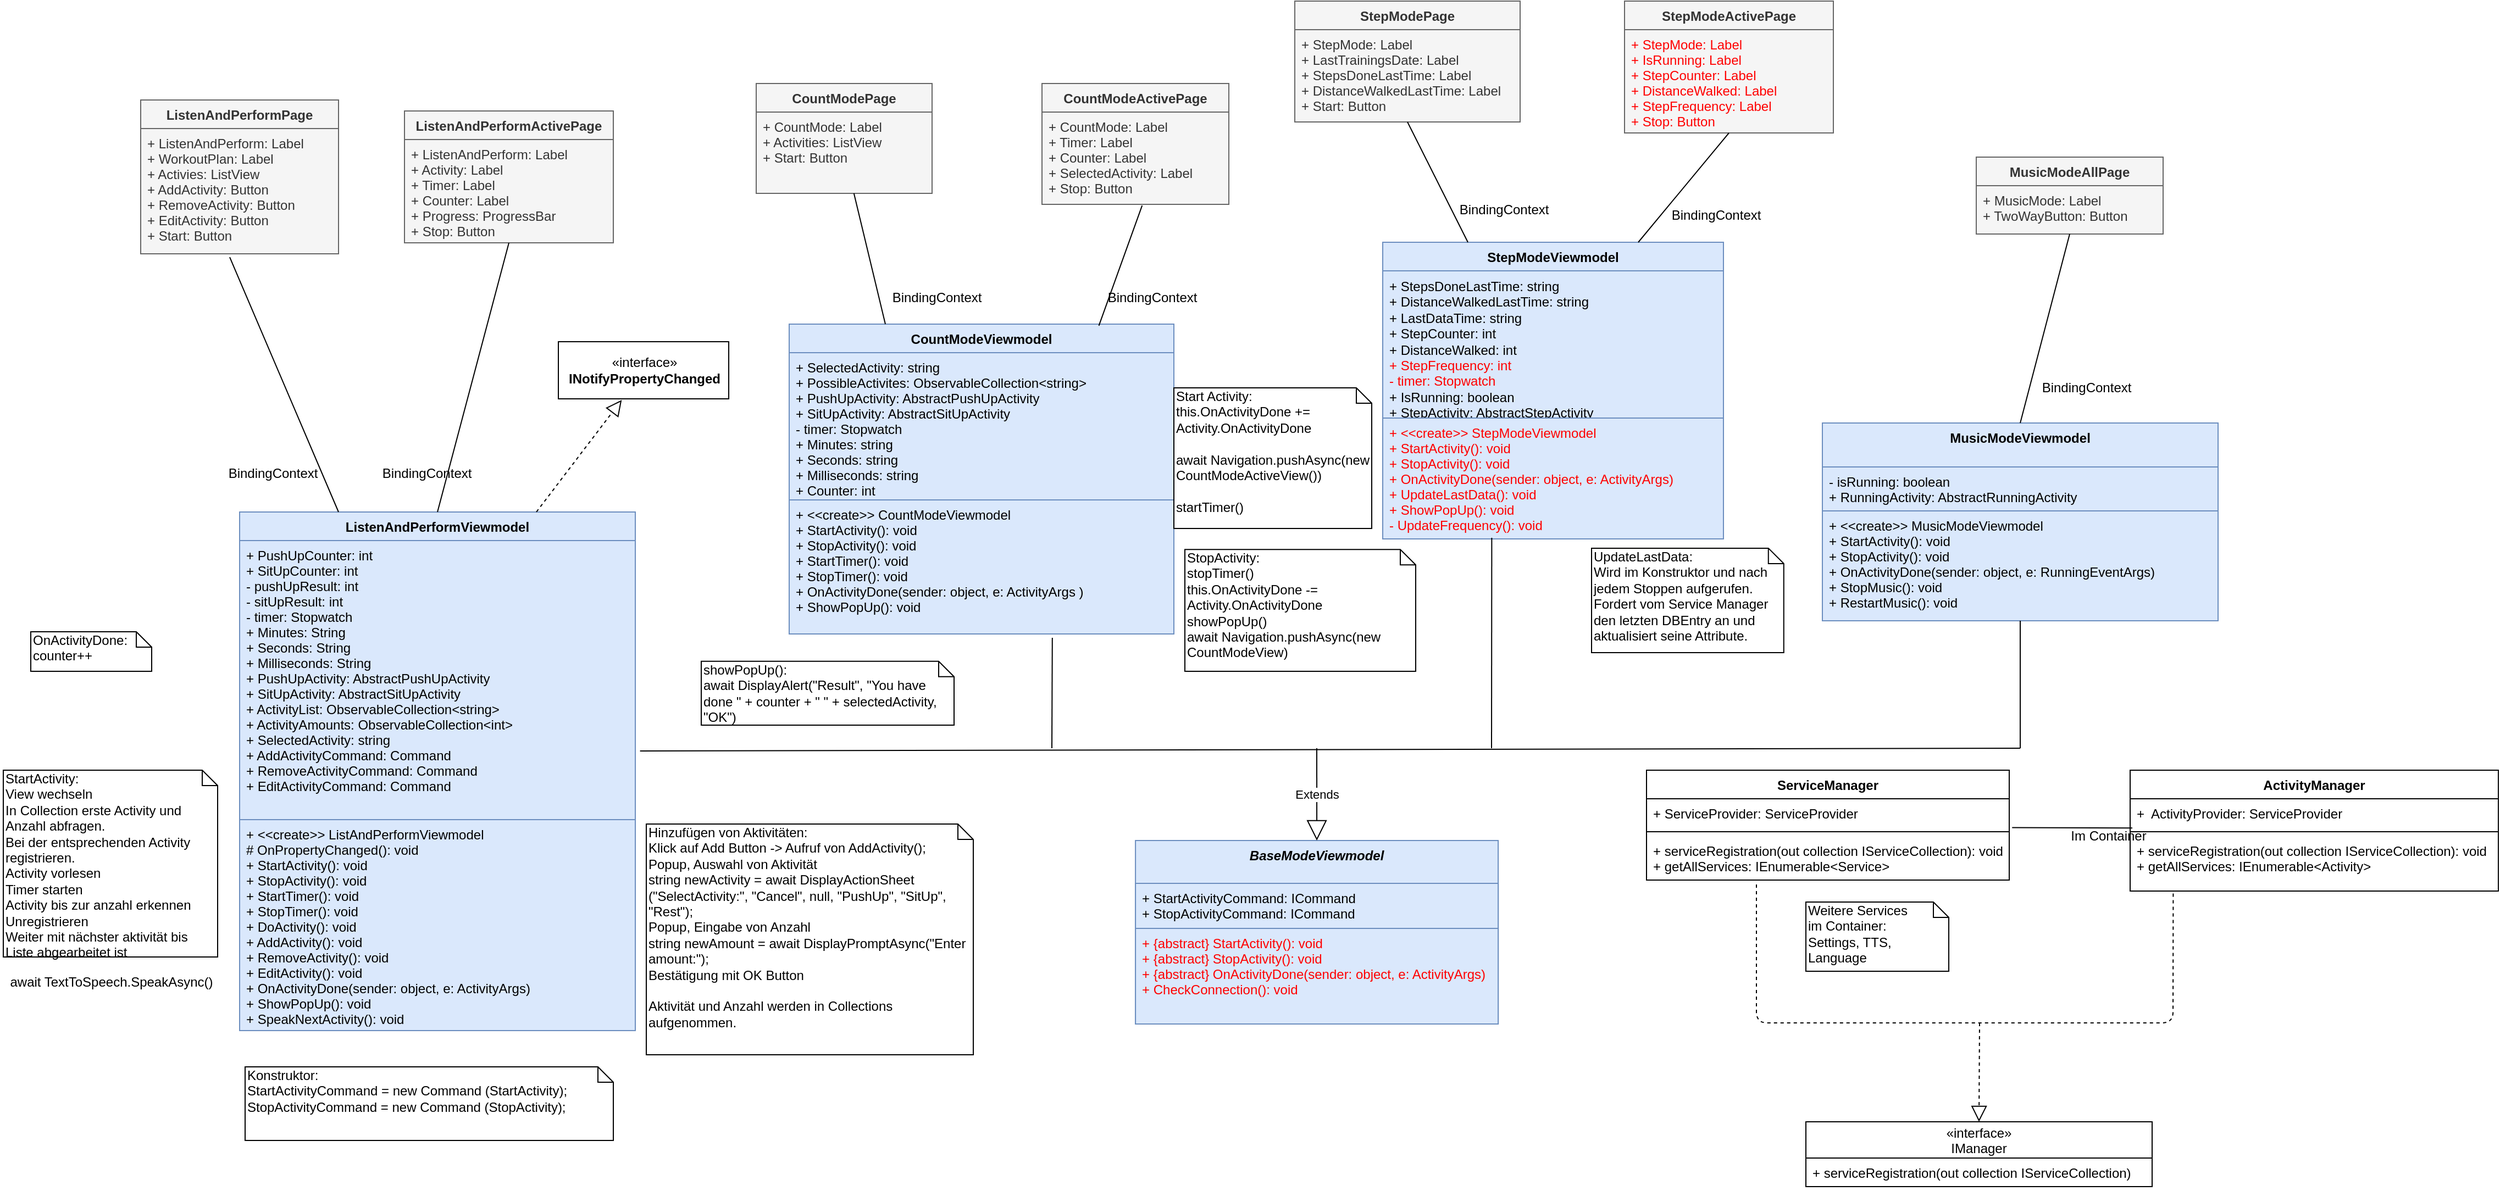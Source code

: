 <mxfile version="12.4.3" type="device" pages="1"><diagram id="o2YQhcA52Jo6fh41nkvI" name="Page-1"><mxGraphModel dx="1221" dy="587" grid="1" gridSize="10" guides="1" tooltips="1" connect="1" arrows="1" fold="1" page="1" pageScale="1" pageWidth="827" pageHeight="1169" math="0" shadow="0"><root><mxCell id="0"/><mxCell id="1" parent="0"/><mxCell id="UJqYixKBsqSY4lHeq_AK-1" value="CountModeViewmodel&#10;" style="swimlane;fontStyle=1;align=center;verticalAlign=top;childLayout=stackLayout;horizontal=1;startSize=26;horizontalStack=0;resizeParent=1;resizeParentMax=0;resizeLast=0;collapsible=1;marginBottom=0;fillColor=#dae8fc;strokeColor=#6c8ebf;" parent="1" vertex="1"><mxGeometry x="760" y="354" width="350" height="282" as="geometry"/></mxCell><mxCell id="UJqYixKBsqSY4lHeq_AK-2" value="+ SelectedActivity: string&#10;+ PossibleActivites: ObservableCollection&lt;string&gt;&#10;+ PushUpActivity: AbstractPushUpActivity&#10;+ SitUpActivity: AbstractSitUpActivity&#10;- timer: Stopwatch&#10;+ Minutes: string&#10;+ Seconds: string&#10;+ Milliseconds: string&#10;+ Counter: int" style="text;strokeColor=#6c8ebf;fillColor=#dae8fc;align=left;verticalAlign=top;spacingLeft=4;spacingRight=4;overflow=hidden;rotatable=0;points=[[0,0.5],[1,0.5]];portConstraint=eastwest;" parent="UJqYixKBsqSY4lHeq_AK-1" vertex="1"><mxGeometry y="26" width="350" height="134" as="geometry"/></mxCell><mxCell id="UJqYixKBsqSY4lHeq_AK-3" value="" style="line;strokeWidth=1;fillColor=#dae8fc;align=left;verticalAlign=middle;spacingTop=-1;spacingLeft=3;spacingRight=3;rotatable=0;labelPosition=right;points=[];portConstraint=eastwest;strokeColor=#6c8ebf;" parent="UJqYixKBsqSY4lHeq_AK-1" vertex="1"><mxGeometry y="160" width="350" as="geometry"/></mxCell><mxCell id="UJqYixKBsqSY4lHeq_AK-4" value="+ &lt;&lt;create&gt;&gt; CountModeViewmodel&#10;+ StartActivity(): void&#10;+ StopActivity(): void&#10;+ StartTimer(): void&#10;+ StopTimer(): void&#10;+ OnActivityDone(sender: object, e: ActivityArgs )&#10;+ ShowPopUp(): void&#10;" style="text;align=left;verticalAlign=top;spacingLeft=4;spacingRight=4;overflow=hidden;rotatable=0;points=[[0,0.5],[1,0.5]];portConstraint=eastwest;fillColor=#dae8fc;strokeColor=#6c8ebf;" parent="UJqYixKBsqSY4lHeq_AK-1" vertex="1"><mxGeometry y="160" width="350" height="122" as="geometry"/></mxCell><mxCell id="UJqYixKBsqSY4lHeq_AK-10" value="«interface»&lt;br&gt;&lt;b&gt;INotifyPropertyChanged&lt;/b&gt;" style="html=1;" parent="1" vertex="1"><mxGeometry x="550" y="370" width="155" height="52" as="geometry"/></mxCell><mxCell id="UJqYixKBsqSY4lHeq_AK-15" value="Start Activity:&lt;br&gt;this.OnActivityDone += Activity.OnActivityDone&lt;br&gt;&lt;br&gt;await Navigation.pushAsync(new CountModeActiveView())&lt;br&gt;&lt;br&gt;startTimer()" style="shape=note;whiteSpace=wrap;html=1;size=14;verticalAlign=top;align=left;spacingTop=-6;" parent="1" vertex="1"><mxGeometry x="1110" y="412" width="180" height="128" as="geometry"/></mxCell><mxCell id="UJqYixKBsqSY4lHeq_AK-16" value="OnActivityDone:&lt;br&gt;counter++" style="shape=note;whiteSpace=wrap;html=1;size=14;verticalAlign=top;align=left;spacingTop=-6;" parent="1" vertex="1"><mxGeometry x="70" y="634" width="110" height="36" as="geometry"/></mxCell><mxCell id="UJqYixKBsqSY4lHeq_AK-18" value="ServiceManager" style="swimlane;fontStyle=1;align=center;verticalAlign=top;childLayout=stackLayout;horizontal=1;startSize=26;horizontalStack=0;resizeParent=1;resizeParentMax=0;resizeLast=0;collapsible=1;marginBottom=0;strokeWidth=1;fontSize=12;" parent="1" vertex="1"><mxGeometry x="1540" y="760" width="330" height="100" as="geometry"/></mxCell><mxCell id="UJqYixKBsqSY4lHeq_AK-19" value="+ ServiceProvider: ServiceProvider" style="text;strokeColor=none;fillColor=none;align=left;verticalAlign=top;spacingLeft=4;spacingRight=4;overflow=hidden;rotatable=0;points=[[0,0.5],[1,0.5]];portConstraint=eastwest;" parent="UJqYixKBsqSY4lHeq_AK-18" vertex="1"><mxGeometry y="26" width="330" height="26" as="geometry"/></mxCell><mxCell id="UJqYixKBsqSY4lHeq_AK-20" value="" style="line;strokeWidth=1;fillColor=none;align=left;verticalAlign=middle;spacingTop=-1;spacingLeft=3;spacingRight=3;rotatable=0;labelPosition=right;points=[];portConstraint=eastwest;" parent="UJqYixKBsqSY4lHeq_AK-18" vertex="1"><mxGeometry y="52" width="330" height="8" as="geometry"/></mxCell><mxCell id="UJqYixKBsqSY4lHeq_AK-21" value="+ serviceRegistration(out collection IServiceCollection): void&#10;+ getAllServices: IEnumerable&lt;Service&gt;" style="text;strokeColor=none;fillColor=none;align=left;verticalAlign=top;spacingLeft=4;spacingRight=4;overflow=hidden;rotatable=0;points=[[0,0.5],[1,0.5]];portConstraint=eastwest;" parent="UJqYixKBsqSY4lHeq_AK-18" vertex="1"><mxGeometry y="60" width="330" height="40" as="geometry"/></mxCell><mxCell id="UJqYixKBsqSY4lHeq_AK-22" value="" style="endArrow=block;dashed=1;endFill=0;endSize=12;html=1;entryX=0.5;entryY=0;entryDx=0;entryDy=0;" parent="1" target="UJqYixKBsqSY4lHeq_AK-23" edge="1"><mxGeometry width="160" relative="1" as="geometry"><mxPoint x="1843" y="990" as="sourcePoint"/><mxPoint x="1355" y="640" as="targetPoint"/><Array as="points"/></mxGeometry></mxCell><mxCell id="UJqYixKBsqSY4lHeq_AK-23" value="«interface»&#10;IManager" style="swimlane;fontStyle=0;childLayout=stackLayout;horizontal=1;startSize=33;fillColor=none;horizontalStack=0;resizeParent=1;resizeParentMax=0;resizeLast=0;collapsible=1;marginBottom=0;" parent="1" vertex="1"><mxGeometry x="1685" y="1080" width="315" height="59" as="geometry"/></mxCell><mxCell id="UJqYixKBsqSY4lHeq_AK-24" value="+ serviceRegistration(out collection IServiceCollection)" style="text;strokeColor=none;fillColor=none;align=left;verticalAlign=top;spacingLeft=4;spacingRight=4;overflow=hidden;rotatable=0;points=[[0,0.5],[1,0.5]];portConstraint=eastwest;" parent="UJqYixKBsqSY4lHeq_AK-23" vertex="1"><mxGeometry y="33" width="315" height="26" as="geometry"/></mxCell><mxCell id="UJqYixKBsqSY4lHeq_AK-26" value="ActivityManager" style="swimlane;fontStyle=1;align=center;verticalAlign=top;childLayout=stackLayout;horizontal=1;startSize=26;horizontalStack=0;resizeParent=1;resizeParentMax=0;resizeLast=0;collapsible=1;marginBottom=0;" parent="1" vertex="1"><mxGeometry x="1980" y="760" width="335" height="110" as="geometry"/></mxCell><mxCell id="UJqYixKBsqSY4lHeq_AK-27" value="+  ActivityProvider: ServiceProvider" style="text;strokeColor=none;fillColor=none;align=left;verticalAlign=top;spacingLeft=4;spacingRight=4;overflow=hidden;rotatable=0;points=[[0,0.5],[1,0.5]];portConstraint=eastwest;" parent="UJqYixKBsqSY4lHeq_AK-26" vertex="1"><mxGeometry y="26" width="335" height="26" as="geometry"/></mxCell><mxCell id="UJqYixKBsqSY4lHeq_AK-28" value="" style="line;strokeWidth=1;fillColor=none;align=left;verticalAlign=middle;spacingTop=-1;spacingLeft=3;spacingRight=3;rotatable=0;labelPosition=right;points=[];portConstraint=eastwest;" parent="UJqYixKBsqSY4lHeq_AK-26" vertex="1"><mxGeometry y="52" width="335" height="8" as="geometry"/></mxCell><mxCell id="UJqYixKBsqSY4lHeq_AK-29" value="+ serviceRegistration(out collection IServiceCollection): void&#10;+ getAllServices: IEnumerable&lt;Activity&gt;" style="text;strokeColor=none;fillColor=none;align=left;verticalAlign=top;spacingLeft=4;spacingRight=4;overflow=hidden;rotatable=0;points=[[0,0.5],[1,0.5]];portConstraint=eastwest;" parent="UJqYixKBsqSY4lHeq_AK-26" vertex="1"><mxGeometry y="60" width="335" height="50" as="geometry"/></mxCell><mxCell id="UJqYixKBsqSY4lHeq_AK-30" value="" style="endArrow=none;dashed=1;html=1;entryX=0.117;entryY=1.031;entryDx=0;entryDy=0;entryPerimeter=0;" parent="1" target="UJqYixKBsqSY4lHeq_AK-29" edge="1"><mxGeometry width="50" height="50" relative="1" as="geometry"><mxPoint x="1640" y="864" as="sourcePoint"/><mxPoint x="1578" y="880" as="targetPoint"/><Array as="points"><mxPoint x="1640" y="990"/><mxPoint x="2019" y="990"/></Array></mxGeometry></mxCell><mxCell id="UJqYixKBsqSY4lHeq_AK-31" value="" style="endArrow=none;html=1;exitX=1.008;exitY=1.008;exitDx=0;exitDy=0;exitPerimeter=0;entryX=0.006;entryY=1.026;entryDx=0;entryDy=0;entryPerimeter=0;" parent="1" source="UJqYixKBsqSY4lHeq_AK-19" target="UJqYixKBsqSY4lHeq_AK-27" edge="1"><mxGeometry width="50" height="50" relative="1" as="geometry"><mxPoint x="1335" y="777.5" as="sourcePoint"/><mxPoint x="1538" y="793" as="targetPoint"/></mxGeometry></mxCell><mxCell id="UJqYixKBsqSY4lHeq_AK-32" value="Im Container" style="text;html=1;align=center;verticalAlign=middle;resizable=0;points=[];;autosize=1;" parent="1" vertex="1"><mxGeometry x="1920" y="810" width="80" height="20" as="geometry"/></mxCell><mxCell id="UJqYixKBsqSY4lHeq_AK-33" value="Weitere Services &lt;br&gt;im Container:&amp;nbsp;&lt;br&gt;Settings, TTS, Language" style="shape=note;whiteSpace=wrap;html=1;size=14;verticalAlign=top;align=left;spacingTop=-6;" parent="1" vertex="1"><mxGeometry x="1685" y="880" width="130" height="63" as="geometry"/></mxCell><mxCell id="UJqYixKBsqSY4lHeq_AK-37" value="MusicModeViewmodel" style="swimlane;fontStyle=1;align=center;verticalAlign=top;childLayout=stackLayout;horizontal=1;startSize=40;horizontalStack=0;resizeParent=1;resizeParentMax=0;resizeLast=0;collapsible=1;marginBottom=0;fillColor=#dae8fc;strokeColor=#6c8ebf;" parent="1" vertex="1"><mxGeometry x="1700" y="444" width="360" height="180" as="geometry"/></mxCell><mxCell id="UJqYixKBsqSY4lHeq_AK-38" value="- isRunning: boolean&#10;+ RunningActivity: AbstractRunningActivity&#10;" style="text;strokeColor=#6c8ebf;fillColor=#dae8fc;align=left;verticalAlign=top;spacingLeft=4;spacingRight=4;overflow=hidden;rotatable=0;points=[[0,0.5],[1,0.5]];portConstraint=eastwest;" parent="UJqYixKBsqSY4lHeq_AK-37" vertex="1"><mxGeometry y="40" width="360" height="40" as="geometry"/></mxCell><mxCell id="UJqYixKBsqSY4lHeq_AK-39" value="" style="line;strokeWidth=1;fillColor=#dae8fc;align=left;verticalAlign=middle;spacingTop=-1;spacingLeft=3;spacingRight=3;rotatable=0;labelPosition=right;points=[];portConstraint=eastwest;strokeColor=#6c8ebf;" parent="UJqYixKBsqSY4lHeq_AK-37" vertex="1"><mxGeometry y="80" width="360" as="geometry"/></mxCell><mxCell id="UJqYixKBsqSY4lHeq_AK-40" value="+ &lt;&lt;create&gt;&gt; MusicModeViewmodel&#10;+ StartActivity(): void&#10;+ StopActivity(): void&#10;+ OnActivityDone(sender: object, e: RunningEventArgs)&#10;+ StopMusic(): void&#10;+ RestartMusic(): void" style="text;strokeColor=#6c8ebf;fillColor=#dae8fc;align=left;verticalAlign=top;spacingLeft=4;spacingRight=4;overflow=hidden;rotatable=0;points=[[0,0.5],[1,0.5]];portConstraint=eastwest;" parent="UJqYixKBsqSY4lHeq_AK-37" vertex="1"><mxGeometry y="80" width="360" height="100" as="geometry"/></mxCell><mxCell id="UJqYixKBsqSY4lHeq_AK-41" value="StepModeViewmodel" style="swimlane;fontStyle=1;align=center;verticalAlign=top;childLayout=stackLayout;horizontal=1;startSize=26;horizontalStack=0;resizeParent=1;resizeParentMax=0;resizeLast=0;collapsible=1;marginBottom=0;fillColor=#dae8fc;strokeColor=#6c8ebf;" parent="1" vertex="1"><mxGeometry x="1300" y="279.5" width="310" height="270" as="geometry"/></mxCell><mxCell id="UJqYixKBsqSY4lHeq_AK-42" value="+ StepsDoneLastTime: string&lt;br&gt;+ DistanceWalkedLastTime: string&lt;br&gt;+ LastDataTime: string&lt;br&gt;+ StepCounter: int&lt;br&gt;+ DistanceWalked: int&lt;br&gt;&lt;font color=&quot;#ff0000&quot;&gt;+ StepFrequency: int&lt;br&gt;- timer: Stopwatch&lt;/font&gt;&lt;br&gt;+ IsRunning: boolean&lt;br&gt;+ StepActivity: AbstractStepActivity&lt;br&gt;+ RunningActivity: AbstractRunningActivity" style="text;strokeColor=#6c8ebf;fillColor=#dae8fc;align=left;verticalAlign=top;spacingLeft=4;spacingRight=4;overflow=hidden;rotatable=0;points=[[0,0.5],[1,0.5]];portConstraint=eastwest;html=1;" parent="UJqYixKBsqSY4lHeq_AK-41" vertex="1"><mxGeometry y="26" width="310" height="134" as="geometry"/></mxCell><mxCell id="UJqYixKBsqSY4lHeq_AK-43" value="" style="line;strokeWidth=1;fillColor=none;align=left;verticalAlign=middle;spacingTop=-1;spacingLeft=3;spacingRight=3;rotatable=0;labelPosition=right;points=[];portConstraint=eastwest;" parent="UJqYixKBsqSY4lHeq_AK-41" vertex="1"><mxGeometry y="160" width="310" as="geometry"/></mxCell><mxCell id="UJqYixKBsqSY4lHeq_AK-44" value="+ &lt;&lt;create&gt;&gt; StepModeViewmodel&#10;+ StartActivity(): void&#10;+ StopActivity(): void&#10;+ OnActivityDone(sender: object, e: ActivityArgs)&#10;+ UpdateLastData(): void&#10;+ ShowPopUp(): void&#10;- UpdateFrequency(): void&#10;" style="text;strokeColor=#6c8ebf;fillColor=#dae8fc;align=left;verticalAlign=top;spacingLeft=4;spacingRight=4;overflow=hidden;rotatable=0;points=[[0,0.5],[1,0.5]];portConstraint=eastwest;fontColor=#FF0000;" parent="UJqYixKBsqSY4lHeq_AK-41" vertex="1"><mxGeometry y="160" width="310" height="110" as="geometry"/></mxCell><mxCell id="UJqYixKBsqSY4lHeq_AK-45" value="ListenAndPerformViewmodel" style="swimlane;fontStyle=1;align=center;verticalAlign=top;childLayout=stackLayout;horizontal=1;startSize=26;horizontalStack=0;resizeParent=1;resizeParentMax=0;resizeLast=0;collapsible=1;marginBottom=0;fillColor=#dae8fc;strokeColor=#6c8ebf;" parent="1" vertex="1"><mxGeometry x="260" y="525" width="360" height="472" as="geometry"/></mxCell><mxCell id="UJqYixKBsqSY4lHeq_AK-46" value="+ PushUpCounter: int&#10;+ SitUpCounter: int&#10;- pushUpResult: int&#10;- sitUpResult: int&#10;- timer: Stopwatch&#10;+ Minutes: String&#10;+ Seconds: String&#10;+ Milliseconds: String&#10;+ PushUpActivity: AbstractPushUpActivity&#10;+ SitUpActivity: AbstractSitUpActivity&#10;+ ActivityList: ObservableCollection&lt;string&gt;&#10;+ ActivityAmounts: ObservableCollection&lt;int&gt;&#10;+ SelectedActivity: string&#10;+ AddActivityCommand: Command&#10;+ RemoveActivityCommand: Command&#10;+ EditActivityCommand: Command&#10;" style="text;strokeColor=#6c8ebf;fillColor=#dae8fc;align=left;verticalAlign=top;spacingLeft=4;spacingRight=4;overflow=hidden;rotatable=0;points=[[0,0.5],[1,0.5]];portConstraint=eastwest;" parent="UJqYixKBsqSY4lHeq_AK-45" vertex="1"><mxGeometry y="26" width="360" height="254" as="geometry"/></mxCell><mxCell id="UJqYixKBsqSY4lHeq_AK-47" value="" style="line;strokeWidth=1;fillColor=#dae8fc;align=left;verticalAlign=middle;spacingTop=-1;spacingLeft=3;spacingRight=3;rotatable=0;labelPosition=right;points=[];portConstraint=eastwest;strokeColor=#6c8ebf;" parent="UJqYixKBsqSY4lHeq_AK-45" vertex="1"><mxGeometry y="280" width="360" as="geometry"/></mxCell><mxCell id="UJqYixKBsqSY4lHeq_AK-48" value="+ &lt;&lt;create&gt;&gt; ListAndPerformViewmodel&#10;# OnPropertyChanged(): void&#10;+ StartActivity(): void&#10;+ StopActivity(): void&#10;+ StartTimer(): void&#10;+ StopTimer(): void&#10;+ DoActivity(): void&#10;+ AddActivity(): void&#10;+ RemoveActivity(): void&#10;+ EditActivity(): void&#10;+ OnActivityDone(sender: object, e: ActivityArgs)&#10;+ ShowPopUp(): void&#10;+ SpeakNextActivity(): void" style="text;strokeColor=#6c8ebf;fillColor=#dae8fc;align=left;verticalAlign=top;spacingLeft=4;spacingRight=4;overflow=hidden;rotatable=0;points=[[0,0.5],[1,0.5]];portConstraint=eastwest;" parent="UJqYixKBsqSY4lHeq_AK-45" vertex="1"><mxGeometry y="280" width="360" height="192" as="geometry"/></mxCell><mxCell id="UJqYixKBsqSY4lHeq_AK-68" value="StopActivity:&lt;br&gt;stopTimer()&lt;br&gt;this.OnActivityDone -= Activity.OnActivityDone&lt;br&gt;showPopUp()&lt;br&gt;await Navigation.pushAsync(new CountModeView)" style="shape=note;whiteSpace=wrap;html=1;size=14;verticalAlign=top;align=left;spacingTop=-6;" parent="1" vertex="1"><mxGeometry x="1120" y="559.12" width="210" height="110.88" as="geometry"/></mxCell><mxCell id="UJqYixKBsqSY4lHeq_AK-77" value="" style="endArrow=block;dashed=1;endFill=0;endSize=12;html=1;entryX=0.372;entryY=1.019;entryDx=0;entryDy=0;exitX=0.75;exitY=0;exitDx=0;exitDy=0;entryPerimeter=0;" parent="1" source="UJqYixKBsqSY4lHeq_AK-45" target="UJqYixKBsqSY4lHeq_AK-10" edge="1"><mxGeometry width="160" relative="1" as="geometry"><mxPoint x="205" y="910" as="sourcePoint"/><mxPoint x="365" y="910" as="targetPoint"/></mxGeometry></mxCell><mxCell id="CEk_H-Fh6N0lQ9rN9_K6-2" value="Konstruktor:&lt;br&gt;StartActivityCommand = new Command (StartActivity);&lt;br&gt;StopActivityCommand = new Command (StopActivity);" style="shape=note;whiteSpace=wrap;html=1;size=14;verticalAlign=top;align=left;spacingTop=-6;" parent="1" vertex="1"><mxGeometry x="265" y="1030" width="335" height="67" as="geometry"/></mxCell><mxCell id="CEk_H-Fh6N0lQ9rN9_K6-5" value="UpdateLastData:&lt;br&gt;Wird im Konstruktor und nach jedem Stoppen aufgerufen. Fordert vom Service Manager den letzten DBEntry an und aktualisiert seine Attribute." style="shape=note;whiteSpace=wrap;html=1;size=14;verticalAlign=top;align=left;spacingTop=-6;" parent="1" vertex="1"><mxGeometry x="1490" y="557.94" width="174.88" height="95" as="geometry"/></mxCell><mxCell id="dEEa7ZB_3PPZKo2k3ejO-2" value="showPopUp():&lt;br&gt;await DisplayAlert(&quot;Result&quot;, &quot;You have done &quot; + counter + &quot; &quot; + selectedActivity, &quot;OK&quot;)" style="shape=note;whiteSpace=wrap;html=1;size=14;verticalAlign=top;align=left;spacingTop=-6;" parent="1" vertex="1"><mxGeometry x="680" y="660.88" width="230" height="58.12" as="geometry"/></mxCell><mxCell id="dEEa7ZB_3PPZKo2k3ejO-3" value="await TextToSpeech.SpeakAsync()" style="text;html=1;align=center;verticalAlign=middle;resizable=0;points=[];;autosize=1;" parent="1" vertex="1"><mxGeometry x="42.5" y="943" width="200" height="20" as="geometry"/></mxCell><mxCell id="dEEa7ZB_3PPZKo2k3ejO-4" value="Hinzufügen von Aktivitäten:&lt;br&gt;Klick auf Add Button -&amp;gt; Aufruf von AddActivity();&lt;br&gt;Popup, Auswahl von Aktivität &lt;br&gt;&lt;div&gt;string newActivity = await DisplayActionSheet (&quot;SelectActivity:&quot;, &quot;Cancel&quot;, null, &quot;PushUp&quot;, &quot;SitUp&quot;, &quot;Rest&quot;);&lt;/div&gt;Popup, Eingabe von Anzahl&lt;br&gt;string newAmount = await DisplayPromptAsync(&quot;Enter amount:&quot;);&lt;br&gt;Bestätigung mit OK Button&lt;br&gt;&lt;br&gt;Aktivität und Anzahl werden in Collections aufgenommen." style="shape=note;whiteSpace=wrap;html=1;size=14;verticalAlign=top;align=left;spacingTop=-6;" parent="1" vertex="1"><mxGeometry x="630" y="809.06" width="297.5" height="210" as="geometry"/></mxCell><mxCell id="dEEa7ZB_3PPZKo2k3ejO-6" value="StartActivity:&lt;br&gt;View wechseln&lt;br&gt;In Collection erste Activity und Anzahl abfragen.&amp;nbsp;&lt;br&gt;Bei der entsprechenden Activity registrieren.&lt;br&gt;Activity vorlesen&lt;br&gt;Timer starten&lt;br&gt;Activity bis zur anzahl erkennen&lt;br&gt;Unregistrieren&lt;br&gt;Weiter mit nächster aktivität bis Liste abgearbeitet ist" style="shape=note;whiteSpace=wrap;html=1;size=14;verticalAlign=top;align=left;spacingTop=-6;" parent="1" vertex="1"><mxGeometry x="45" y="760" width="195" height="170" as="geometry"/></mxCell><mxCell id="g1FNwpv5yangFdE2Riuu-1" value="CountModePage" style="swimlane;fontStyle=1;childLayout=stackLayout;horizontal=1;startSize=26;fillColor=#f5f5f5;horizontalStack=0;resizeParent=1;resizeParentMax=0;resizeLast=0;collapsible=1;marginBottom=0;strokeColor=#666666;fontColor=#333333;" parent="1" vertex="1"><mxGeometry x="730" y="135" width="160" height="100" as="geometry"/></mxCell><mxCell id="g1FNwpv5yangFdE2Riuu-2" value="+ CountMode: Label&#10;+ Activities: ListView&#10;+ Start: Button " style="text;strokeColor=#666666;fillColor=#f5f5f5;align=left;verticalAlign=top;spacingLeft=4;spacingRight=4;overflow=hidden;rotatable=0;points=[[0,0.5],[1,0.5]];portConstraint=eastwest;fontColor=#333333;" parent="g1FNwpv5yangFdE2Riuu-1" vertex="1"><mxGeometry y="26" width="160" height="74" as="geometry"/></mxCell><mxCell id="g1FNwpv5yangFdE2Riuu-5" value="CountModeActivePage" style="swimlane;fontStyle=1;childLayout=stackLayout;horizontal=1;startSize=26;fillColor=#f5f5f5;horizontalStack=0;resizeParent=1;resizeParentMax=0;resizeLast=0;collapsible=1;marginBottom=0;strokeColor=#666666;fontColor=#333333;" parent="1" vertex="1"><mxGeometry x="990" y="135" width="170" height="110" as="geometry"/></mxCell><mxCell id="g1FNwpv5yangFdE2Riuu-6" value="+ CountMode: Label&#10;+ Timer: Label&#10;+ Counter: Label&#10;+ SelectedActivity: Label&#10;+ Stop: Button " style="text;strokeColor=#666666;fillColor=#f5f5f5;align=left;verticalAlign=top;spacingLeft=4;spacingRight=4;overflow=hidden;rotatable=0;points=[[0,0.5],[1,0.5]];portConstraint=eastwest;fontColor=#333333;" parent="g1FNwpv5yangFdE2Riuu-5" vertex="1"><mxGeometry y="26" width="170" height="84" as="geometry"/></mxCell><mxCell id="g1FNwpv5yangFdE2Riuu-13" value="" style="endArrow=none;html=1;exitX=0.25;exitY=0;exitDx=0;exitDy=0;" parent="1" source="UJqYixKBsqSY4lHeq_AK-1" target="g1FNwpv5yangFdE2Riuu-2" edge="1"><mxGeometry width="50" height="50" relative="1" as="geometry"><mxPoint x="827" y="250" as="sourcePoint"/><mxPoint x="877" y="200" as="targetPoint"/></mxGeometry></mxCell><mxCell id="g1FNwpv5yangFdE2Riuu-14" value="BindingContext" style="text;html=1;align=center;verticalAlign=middle;resizable=0;points=[];;autosize=1;" parent="1" vertex="1"><mxGeometry x="843.5" y="320" width="100" height="20" as="geometry"/></mxCell><mxCell id="g1FNwpv5yangFdE2Riuu-15" value="" style="endArrow=none;html=1;entryX=0.536;entryY=1.013;entryDx=0;entryDy=0;entryPerimeter=0;exitX=0.805;exitY=0.005;exitDx=0;exitDy=0;exitPerimeter=0;" parent="1" source="UJqYixKBsqSY4lHeq_AK-1" edge="1" target="g1FNwpv5yangFdE2Riuu-6"><mxGeometry width="50" height="50" relative="1" as="geometry"><mxPoint x="1047" y="350" as="sourcePoint"/><mxPoint x="1046.53" y="245.002" as="targetPoint"/></mxGeometry></mxCell><mxCell id="g1FNwpv5yangFdE2Riuu-16" value="BindingContext" style="text;html=1;align=center;verticalAlign=middle;resizable=0;points=[];;autosize=1;" parent="1" vertex="1"><mxGeometry x="1040" y="320" width="100" height="20" as="geometry"/></mxCell><mxCell id="g1FNwpv5yangFdE2Riuu-17" value="BaseModeViewmodel" style="swimlane;fontStyle=3;align=center;verticalAlign=top;childLayout=stackLayout;horizontal=1;startSize=39;horizontalStack=0;resizeParent=1;resizeParentMax=0;resizeLast=0;collapsible=1;marginBottom=0;fillColor=#dae8fc;strokeColor=#6c8ebf;fontColor=#000000;" parent="1" vertex="1"><mxGeometry x="1075.05" y="824" width="330" height="167" as="geometry"><mxRectangle x="1070" y="820" width="180" height="39" as="alternateBounds"/></mxGeometry></mxCell><mxCell id="g1FNwpv5yangFdE2Riuu-18" value="+ StartActivityCommand: ICommand&#10;+ StopActivityCommand: ICommand&#10;" style="text;strokeColor=#6c8ebf;fillColor=#dae8fc;align=left;verticalAlign=top;spacingLeft=4;spacingRight=4;overflow=hidden;rotatable=0;points=[[0,0.5],[1,0.5]];portConstraint=eastwest;" parent="g1FNwpv5yangFdE2Riuu-17" vertex="1"><mxGeometry y="39" width="330" height="41" as="geometry"/></mxCell><mxCell id="g1FNwpv5yangFdE2Riuu-19" value="" style="line;strokeWidth=1;fillColor=none;align=left;verticalAlign=middle;spacingTop=-1;spacingLeft=3;spacingRight=3;rotatable=0;labelPosition=right;points=[];portConstraint=eastwest;" parent="g1FNwpv5yangFdE2Riuu-17" vertex="1"><mxGeometry y="80" width="330" as="geometry"/></mxCell><mxCell id="g1FNwpv5yangFdE2Riuu-20" value="+ {abstract} StartActivity(): void&#10;+ {abstract} StopActivity(): void&#10;+ {abstract} OnActivityDone(sender: object, e: ActivityArgs)&#10;+ CheckConnection(): void&#10; " style="text;strokeColor=#6c8ebf;fillColor=#dae8fc;align=left;verticalAlign=top;spacingLeft=4;spacingRight=4;overflow=hidden;rotatable=0;points=[[0,0.5],[1,0.5]];portConstraint=eastwest;fontColor=#FF0000;labelBackgroundColor=none;" parent="g1FNwpv5yangFdE2Riuu-17" vertex="1"><mxGeometry y="80" width="330" height="87" as="geometry"/></mxCell><mxCell id="g1FNwpv5yangFdE2Riuu-32" value="StepModePage" style="swimlane;fontStyle=1;childLayout=stackLayout;horizontal=1;startSize=26;fillColor=#f5f5f5;horizontalStack=0;resizeParent=1;resizeParentMax=0;resizeLast=0;collapsible=1;marginBottom=0;strokeColor=#666666;fontColor=#333333;" parent="1" vertex="1"><mxGeometry x="1220" y="60" width="205" height="110" as="geometry"/></mxCell><mxCell id="g1FNwpv5yangFdE2Riuu-33" value="+ StepMode: Label&#10;+ LastTrainingsDate: Label&#10;+ StepsDoneLastTime: Label&#10;+ DistanceWalkedLastTime: Label&#10;+ Start: Button &#10;" style="text;strokeColor=#666666;fillColor=#f5f5f5;align=left;verticalAlign=top;spacingLeft=4;spacingRight=4;overflow=hidden;rotatable=0;points=[[0,0.5],[1,0.5]];portConstraint=eastwest;fontColor=#333333;" parent="g1FNwpv5yangFdE2Riuu-32" vertex="1"><mxGeometry y="26" width="205" height="84" as="geometry"/></mxCell><mxCell id="g1FNwpv5yangFdE2Riuu-36" value="StepModeActivePage" style="swimlane;fontStyle=1;childLayout=stackLayout;horizontal=1;startSize=26;fillColor=#f5f5f5;horizontalStack=0;resizeParent=1;resizeParentMax=0;resizeLast=0;collapsible=1;marginBottom=0;strokeColor=#666666;fontColor=#333333;" parent="1" vertex="1"><mxGeometry x="1520" y="60" width="190" height="120" as="geometry"/></mxCell><mxCell id="g1FNwpv5yangFdE2Riuu-37" value="+ StepMode: Label&#10;+ IsRunning: Label&#10;+ StepCounter: Label&#10;+ DistanceWalked: Label&#10;+ StepFrequency: Label&#10;+ Stop: Button" style="text;strokeColor=#666666;fillColor=#f5f5f5;align=left;verticalAlign=top;spacingLeft=4;spacingRight=4;overflow=hidden;rotatable=0;points=[[0,0.5],[1,0.5]];portConstraint=eastwest;fontColor=#FF0000;" parent="g1FNwpv5yangFdE2Riuu-36" vertex="1"><mxGeometry y="26" width="190" height="94" as="geometry"/></mxCell><mxCell id="g1FNwpv5yangFdE2Riuu-40" value="MusicModeAllPage" style="swimlane;fontStyle=1;childLayout=stackLayout;horizontal=1;startSize=26;fillColor=#f5f5f5;horizontalStack=0;resizeParent=1;resizeParentMax=0;resizeLast=0;collapsible=1;marginBottom=0;strokeColor=#666666;fontColor=#333333;" parent="1" vertex="1"><mxGeometry x="1840" y="202" width="170" height="70" as="geometry"/></mxCell><mxCell id="g1FNwpv5yangFdE2Riuu-41" value="+ MusicMode: Label&#10;+ TwoWayButton: Button" style="text;strokeColor=#666666;fillColor=#f5f5f5;align=left;verticalAlign=top;spacingLeft=4;spacingRight=4;overflow=hidden;rotatable=0;points=[[0,0.5],[1,0.5]];portConstraint=eastwest;fontColor=#333333;" parent="g1FNwpv5yangFdE2Riuu-40" vertex="1"><mxGeometry y="26" width="170" height="44" as="geometry"/></mxCell><mxCell id="g1FNwpv5yangFdE2Riuu-44" value="ListenAndPerformPage" style="swimlane;fontStyle=1;childLayout=stackLayout;horizontal=1;startSize=26;fillColor=#f5f5f5;horizontalStack=0;resizeParent=1;resizeParentMax=0;resizeLast=0;collapsible=1;marginBottom=0;strokeColor=#666666;fontColor=#333333;" parent="1" vertex="1"><mxGeometry x="170" y="150" width="180" height="140" as="geometry"/></mxCell><mxCell id="g1FNwpv5yangFdE2Riuu-45" value="+ ListenAndPerform: Label&#10;+ WorkoutPlan: Label&#10;+ Activies: ListView&#10;+ AddActivity: Button&#10;+ RemoveActivity: Button&#10;+ EditActivity: Button&#10;+ Start: Button" style="text;strokeColor=#666666;fillColor=#f5f5f5;align=left;verticalAlign=top;spacingLeft=4;spacingRight=4;overflow=hidden;rotatable=0;points=[[0,0.5],[1,0.5]];portConstraint=eastwest;fontColor=#333333;" parent="g1FNwpv5yangFdE2Riuu-44" vertex="1"><mxGeometry y="26" width="180" height="114" as="geometry"/></mxCell><mxCell id="g1FNwpv5yangFdE2Riuu-48" value="ListenAndPerformActivePage" style="swimlane;fontStyle=1;childLayout=stackLayout;horizontal=1;startSize=26;fillColor=#f5f5f5;horizontalStack=0;resizeParent=1;resizeParentMax=0;resizeLast=0;collapsible=1;marginBottom=0;strokeColor=#666666;fontColor=#333333;" parent="1" vertex="1"><mxGeometry x="410" y="160" width="190" height="120" as="geometry"/></mxCell><mxCell id="g1FNwpv5yangFdE2Riuu-50" value="+ ListenAndPerform: Label&#10;+ Activity: Label&#10;+ Timer: Label&#10;+ Counter: Label&#10;+ Progress: ProgressBar&#10;+ Stop: Button" style="text;strokeColor=#666666;fillColor=#f5f5f5;align=left;verticalAlign=top;spacingLeft=4;spacingRight=4;overflow=hidden;rotatable=0;points=[[0,0.5],[1,0.5]];portConstraint=eastwest;fontColor=#333333;" parent="g1FNwpv5yangFdE2Riuu-48" vertex="1"><mxGeometry y="26" width="190" height="94" as="geometry"/></mxCell><mxCell id="g1FNwpv5yangFdE2Riuu-52" value="" style="endArrow=none;html=1;exitX=0.75;exitY=0;exitDx=0;exitDy=0;entryX=0.5;entryY=1;entryDx=0;entryDy=0;" parent="1" source="UJqYixKBsqSY4lHeq_AK-41" target="g1FNwpv5yangFdE2Riuu-36" edge="1"><mxGeometry width="50" height="50" relative="1" as="geometry"><mxPoint x="1440" y="330" as="sourcePoint"/><mxPoint x="1450.266" y="160" as="targetPoint"/></mxGeometry></mxCell><mxCell id="g1FNwpv5yangFdE2Riuu-53" value="" style="endArrow=none;html=1;exitX=0.25;exitY=0;exitDx=0;exitDy=0;entryX=0.5;entryY=1;entryDx=0;entryDy=0;" parent="1" source="UJqYixKBsqSY4lHeq_AK-41" target="g1FNwpv5yangFdE2Riuu-32" edge="1"><mxGeometry width="50" height="50" relative="1" as="geometry"><mxPoint x="1260" y="310" as="sourcePoint"/><mxPoint x="1270.266" y="140" as="targetPoint"/></mxGeometry></mxCell><mxCell id="g1FNwpv5yangFdE2Riuu-54" value="BindingContext" style="text;html=1;align=center;verticalAlign=middle;resizable=0;points=[];;autosize=1;" parent="1" vertex="1"><mxGeometry x="1360" y="240" width="100" height="20" as="geometry"/></mxCell><mxCell id="g1FNwpv5yangFdE2Riuu-55" value="BindingContext" style="text;html=1;align=center;verticalAlign=middle;resizable=0;points=[];;autosize=1;" parent="1" vertex="1"><mxGeometry x="1553.12" y="245" width="100" height="20" as="geometry"/></mxCell><mxCell id="g1FNwpv5yangFdE2Riuu-56" value="" style="endArrow=none;html=1;entryX=0.5;entryY=1;entryDx=0;entryDy=0;exitX=0.5;exitY=0;exitDx=0;exitDy=0;" parent="1" source="UJqYixKBsqSY4lHeq_AK-37" target="g1FNwpv5yangFdE2Riuu-40" edge="1"><mxGeometry width="50" height="50" relative="1" as="geometry"><mxPoint x="1765" y="400" as="sourcePoint"/><mxPoint x="1815" y="350" as="targetPoint"/></mxGeometry></mxCell><mxCell id="g1FNwpv5yangFdE2Riuu-57" value="BindingContext" style="text;html=1;align=center;verticalAlign=middle;resizable=0;points=[];;autosize=1;" parent="1" vertex="1"><mxGeometry x="1890" y="402" width="100" height="20" as="geometry"/></mxCell><mxCell id="g1FNwpv5yangFdE2Riuu-58" value="" style="endArrow=none;html=1;exitX=0.25;exitY=0;exitDx=0;exitDy=0;entryX=0.45;entryY=1.027;entryDx=0;entryDy=0;entryPerimeter=0;" parent="1" source="UJqYixKBsqSY4lHeq_AK-45" target="g1FNwpv5yangFdE2Riuu-45" edge="1"><mxGeometry width="50" height="50" relative="1" as="geometry"><mxPoint x="350" y="404.47" as="sourcePoint"/><mxPoint x="250" y="250" as="targetPoint"/></mxGeometry></mxCell><mxCell id="g1FNwpv5yangFdE2Riuu-59" value="" style="endArrow=none;html=1;exitX=0.5;exitY=0;exitDx=0;exitDy=0;entryX=0.5;entryY=1;entryDx=0;entryDy=0;" parent="1" source="UJqYixKBsqSY4lHeq_AK-45" target="g1FNwpv5yangFdE2Riuu-48" edge="1"><mxGeometry width="50" height="50" relative="1" as="geometry"><mxPoint x="350" y="474.47" as="sourcePoint"/><mxPoint x="492.617" y="238" as="targetPoint"/></mxGeometry></mxCell><mxCell id="g1FNwpv5yangFdE2Riuu-60" value="BindingContext" style="text;html=1;align=center;verticalAlign=middle;resizable=0;points=[];;autosize=1;" parent="1" vertex="1"><mxGeometry x="240" y="480" width="100" height="20" as="geometry"/></mxCell><mxCell id="g1FNwpv5yangFdE2Riuu-61" value="BindingContext" style="text;html=1;align=center;verticalAlign=middle;resizable=0;points=[];;autosize=1;" parent="1" vertex="1"><mxGeometry x="380" y="480" width="100" height="20" as="geometry"/></mxCell><mxCell id="jwH_eaKxXRBOoMbHb0vs-1" value="" style="endArrow=none;html=1;fontColor=#000000;entryX=0.684;entryY=1.029;entryDx=0;entryDy=0;entryPerimeter=0;" parent="1" target="UJqYixKBsqSY4lHeq_AK-4" edge="1"><mxGeometry width="50" height="50" relative="1" as="geometry"><mxPoint x="999" y="740" as="sourcePoint"/><mxPoint x="980" y="670" as="targetPoint"/></mxGeometry></mxCell><mxCell id="jwH_eaKxXRBOoMbHb0vs-2" value="" style="endArrow=none;html=1;fontColor=#000000;exitX=1.012;exitY=0.754;exitDx=0;exitDy=0;exitPerimeter=0;" parent="1" source="UJqYixKBsqSY4lHeq_AK-46" edge="1"><mxGeometry width="50" height="50" relative="1" as="geometry"><mxPoint x="827" y="780" as="sourcePoint"/><mxPoint x="1880" y="740" as="targetPoint"/></mxGeometry></mxCell><mxCell id="jwH_eaKxXRBOoMbHb0vs-3" value="" style="endArrow=none;html=1;fontColor=#000000;entryX=0.32;entryY=0.991;entryDx=0;entryDy=0;entryPerimeter=0;" parent="1" target="UJqYixKBsqSY4lHeq_AK-44" edge="1"><mxGeometry width="50" height="50" relative="1" as="geometry"><mxPoint x="1399" y="740" as="sourcePoint"/><mxPoint x="1455.05" y="644" as="targetPoint"/></mxGeometry></mxCell><mxCell id="jwH_eaKxXRBOoMbHb0vs-4" value="" style="endArrow=none;html=1;fontColor=#000000;entryX=0.5;entryY=1;entryDx=0;entryDy=0;" parent="1" target="UJqYixKBsqSY4lHeq_AK-37" edge="1"><mxGeometry width="50" height="50" relative="1" as="geometry"><mxPoint x="1880" y="740" as="sourcePoint"/><mxPoint x="1820" y="680" as="targetPoint"/></mxGeometry></mxCell><mxCell id="jwH_eaKxXRBOoMbHb0vs-5" value="Extends" style="endArrow=block;endSize=16;endFill=0;html=1;fontColor=#000000;entryX=0.5;entryY=0;entryDx=0;entryDy=0;" parent="1" target="g1FNwpv5yangFdE2Riuu-17" edge="1"><mxGeometry width="160" relative="1" as="geometry"><mxPoint x="1240" y="740" as="sourcePoint"/><mxPoint x="1200" y="780" as="targetPoint"/></mxGeometry></mxCell></root></mxGraphModel></diagram></mxfile>